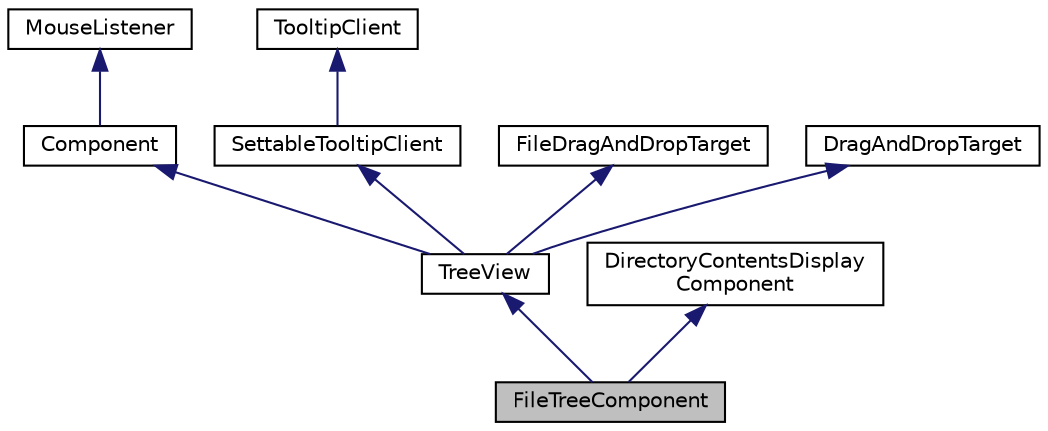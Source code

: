 digraph "FileTreeComponent"
{
  bgcolor="transparent";
  edge [fontname="Helvetica",fontsize="10",labelfontname="Helvetica",labelfontsize="10"];
  node [fontname="Helvetica",fontsize="10",shape=record];
  Node0 [label="FileTreeComponent",height=0.2,width=0.4,color="black", fillcolor="grey75", style="filled", fontcolor="black"];
  Node1 -> Node0 [dir="back",color="midnightblue",fontsize="10",style="solid",fontname="Helvetica"];
  Node1 [label="TreeView",height=0.2,width=0.4,color="black",URL="$classTreeView.html",tooltip="A tree-view component. "];
  Node2 -> Node1 [dir="back",color="midnightblue",fontsize="10",style="solid",fontname="Helvetica"];
  Node2 [label="Component",height=0.2,width=0.4,color="black",URL="$classComponent.html",tooltip="The base class for all JUCE user-interface objects. "];
  Node3 -> Node2 [dir="back",color="midnightblue",fontsize="10",style="solid",fontname="Helvetica"];
  Node3 [label="MouseListener",height=0.2,width=0.4,color="black",URL="$classMouseListener.html",tooltip="A MouseListener can be registered with a component to receive callbacks about mouse events that happe..."];
  Node4 -> Node1 [dir="back",color="midnightblue",fontsize="10",style="solid",fontname="Helvetica"];
  Node4 [label="SettableTooltipClient",height=0.2,width=0.4,color="black",URL="$classSettableTooltipClient.html",tooltip="An implementation of TooltipClient that stores the tooltip string and a method for changing it..."];
  Node5 -> Node4 [dir="back",color="midnightblue",fontsize="10",style="solid",fontname="Helvetica"];
  Node5 [label="TooltipClient",height=0.2,width=0.4,color="black",URL="$classTooltipClient.html",tooltip="Components that want to use pop-up tooltips should implement this interface. "];
  Node6 -> Node1 [dir="back",color="midnightblue",fontsize="10",style="solid",fontname="Helvetica"];
  Node6 [label="FileDragAndDropTarget",height=0.2,width=0.4,color="black",URL="$classFileDragAndDropTarget.html",tooltip="Components derived from this class can have files dropped onto them by an external application..."];
  Node7 -> Node1 [dir="back",color="midnightblue",fontsize="10",style="solid",fontname="Helvetica"];
  Node7 [label="DragAndDropTarget",height=0.2,width=0.4,color="black",URL="$classDragAndDropTarget.html",tooltip="Components derived from this class can have things dropped onto them by a DragAndDropContainer. "];
  Node8 -> Node0 [dir="back",color="midnightblue",fontsize="10",style="solid",fontname="Helvetica"];
  Node8 [label="DirectoryContentsDisplay\lComponent",height=0.2,width=0.4,color="black",URL="$classDirectoryContentsDisplayComponent.html",tooltip="A base class for components that display a list of the files in a directory. "];
}
